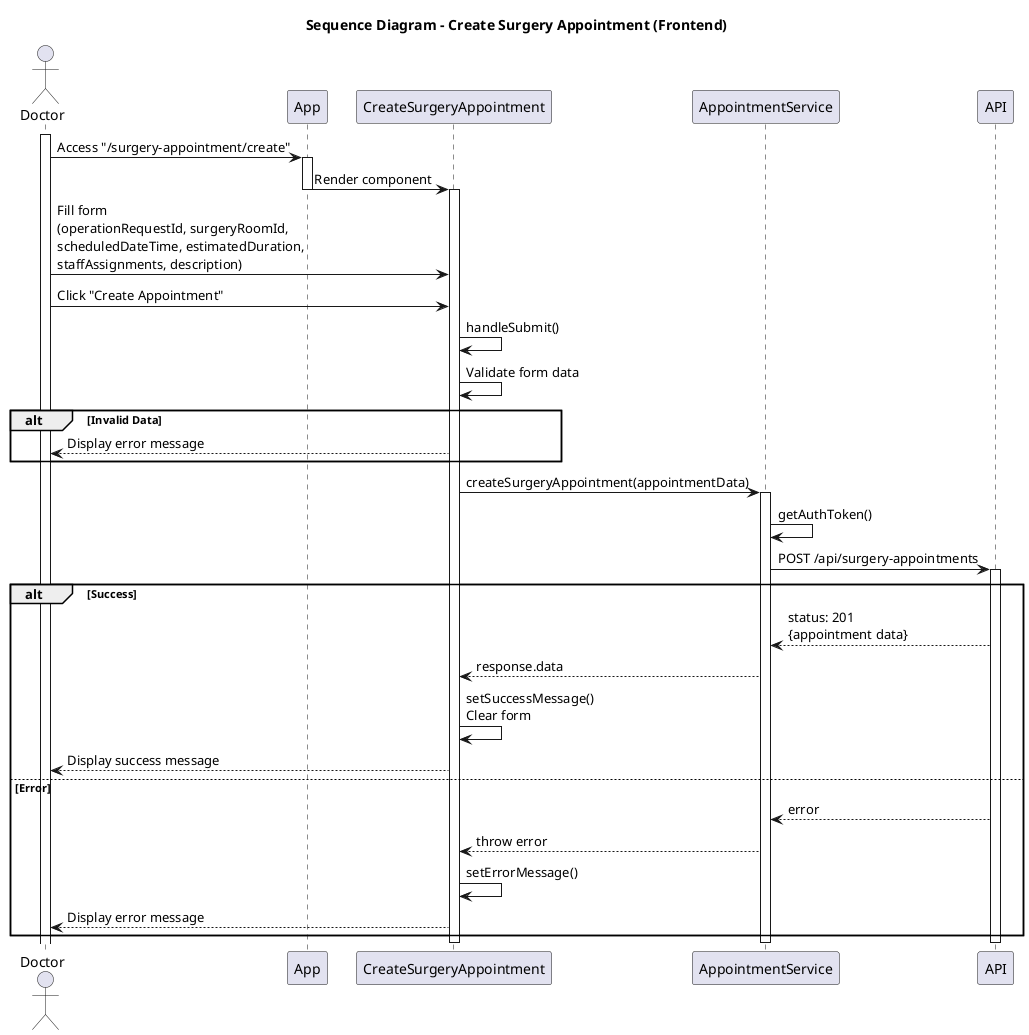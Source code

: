 @startuml SD
title "Sequence Diagram - Create Surgery Appointment (Frontend)"

actor Doctor
participant "App" as App
participant "CreateSurgeryAppointment" as CreateSA
participant "AppointmentService" as Service
participant "API" as API

activate Doctor

Doctor -> App: Access "/surgery-appointment/create"
activate App

App -> CreateSA: Render component
deactivate App
activate CreateSA

Doctor -> CreateSA: Fill form\n(operationRequestId, surgeryRoomId,\nscheduledDateTime, estimatedDuration,\nstaffAssignments, description)

Doctor -> CreateSA: Click "Create Appointment"
CreateSA -> CreateSA: handleSubmit() 

CreateSA -> CreateSA: Validate form data

alt Invalid Data
    CreateSA --> Doctor: Display error message
end

CreateSA -> Service: createSurgeryAppointment(appointmentData)
activate Service

Service -> Service: getAuthToken()
Service -> API: POST /api/surgery-appointments
activate API

alt Success
    API --> Service: status: 201\n{appointment data}
    Service --> CreateSA: response.data
    CreateSA -> CreateSA: setSuccessMessage()\nClear form
    CreateSA --> Doctor: Display success message
else Error
    API --> Service: error
    Service --> CreateSA: throw error
    CreateSA -> CreateSA: setErrorMessage()
    CreateSA --> Doctor: Display error message
end

deactivate API
deactivate Service
deactivate CreateSA

@enduml